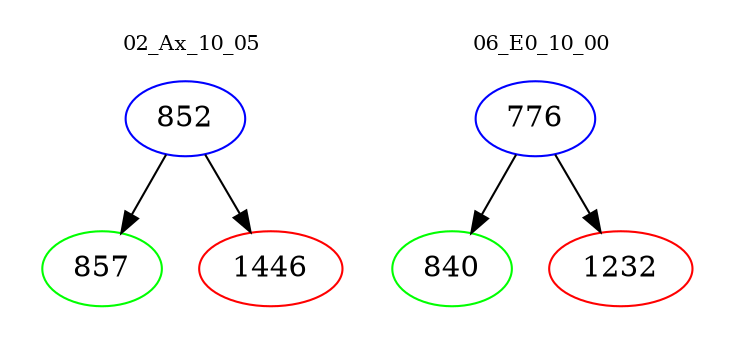 digraph{
subgraph cluster_0 {
color = white
label = "02_Ax_10_05";
fontsize=10;
T0_852 [label="852", color="blue"]
T0_852 -> T0_857 [color="black"]
T0_857 [label="857", color="green"]
T0_852 -> T0_1446 [color="black"]
T0_1446 [label="1446", color="red"]
}
subgraph cluster_1 {
color = white
label = "06_E0_10_00";
fontsize=10;
T1_776 [label="776", color="blue"]
T1_776 -> T1_840 [color="black"]
T1_840 [label="840", color="green"]
T1_776 -> T1_1232 [color="black"]
T1_1232 [label="1232", color="red"]
}
}
